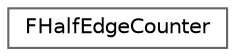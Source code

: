 digraph "类继承关系图"
{
 // INTERACTIVE_SVG=YES
 // LATEX_PDF_SIZE
  bgcolor="transparent";
  edge [fontname=Helvetica,fontsize=10,labelfontname=Helvetica,labelfontsize=10];
  node [fontname=Helvetica,fontsize=10,shape=box,height=0.2,width=0.4];
  rankdir="LR";
  Node0 [id="Node000000",label="FHalfEdgeCounter",height=0.2,width=0.4,color="grey40", fillcolor="white", style="filled",URL="$db/d28/classFHalfEdgeCounter.html",tooltip=" "];
}
